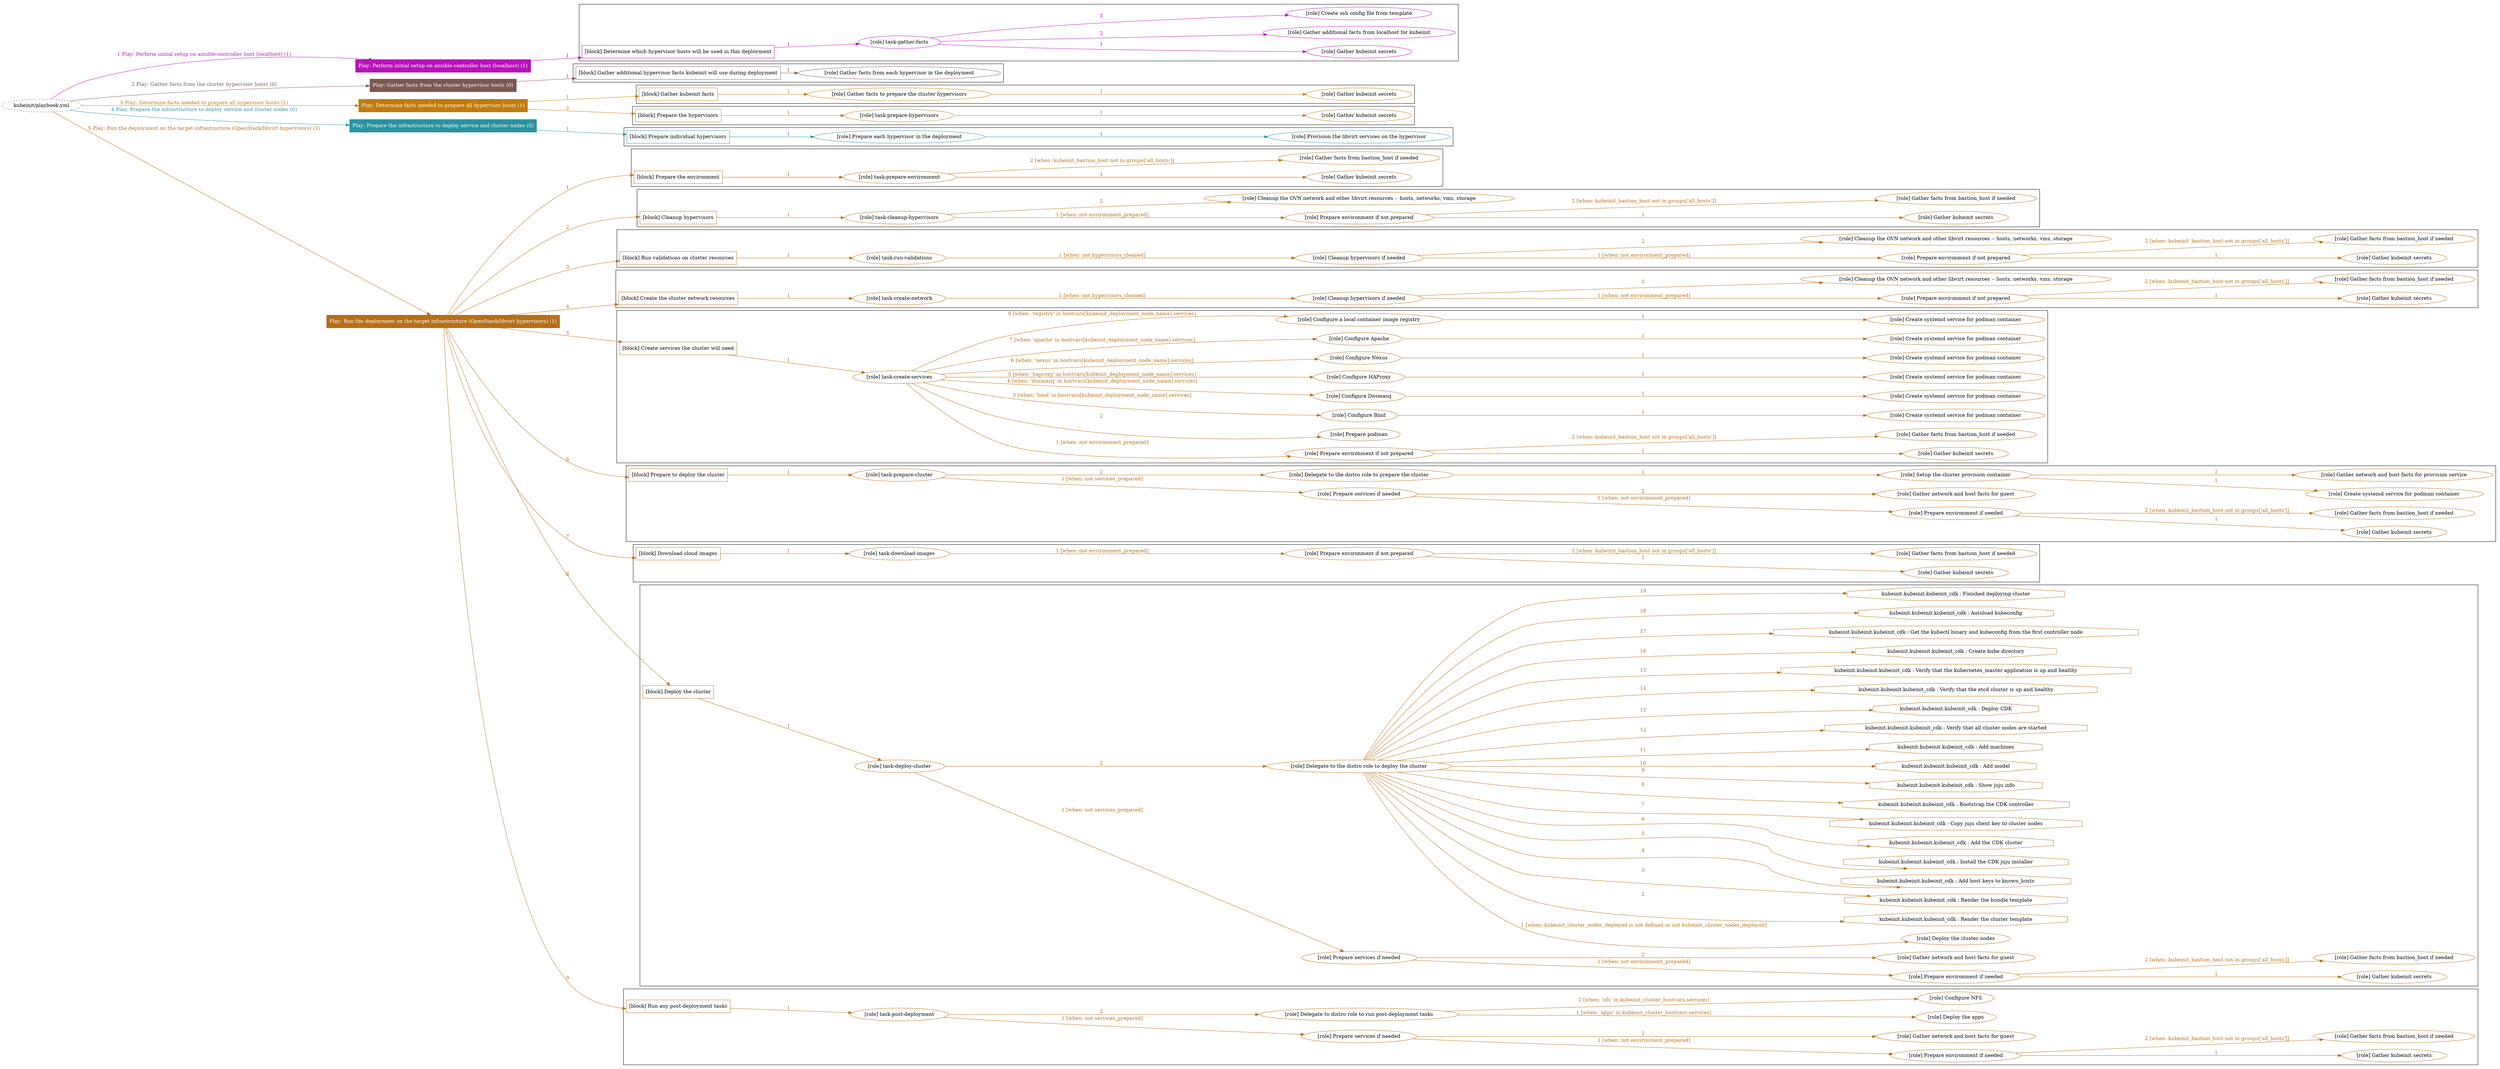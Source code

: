 digraph {
	graph [concentrate=true ordering=in rankdir=LR ratio=fill]
	edge [esep=5 sep=10]
	"kubeinit/playbook.yml" [URL="/home/runner/work/kubeinit/kubeinit/kubeinit/playbook.yml" id=playbook_82af4dc1 style=dotted]
	"kubeinit/playbook.yml" -> play_5fd2c2a5 [label="1 Play: Perform initial setup on ansible-controller host (localhost) (1)" color="#b713b9" fontcolor="#b713b9" id=edge_play_5fd2c2a5 labeltooltip="1 Play: Perform initial setup on ansible-controller host (localhost) (1)" tooltip="1 Play: Perform initial setup on ansible-controller host (localhost) (1)"]
	subgraph "Play: Perform initial setup on ansible-controller host (localhost) (1)" {
		play_5fd2c2a5 [label="Play: Perform initial setup on ansible-controller host (localhost) (1)" URL="/home/runner/work/kubeinit/kubeinit/kubeinit/playbook.yml" color="#b713b9" fontcolor="#ffffff" id=play_5fd2c2a5 shape=box style=filled tooltip=localhost]
		play_5fd2c2a5 -> block_2494f52e [label=1 color="#b713b9" fontcolor="#b713b9" id=edge_block_2494f52e labeltooltip=1 tooltip=1]
		subgraph cluster_block_2494f52e {
			block_2494f52e [label="[block] Determine which hypervisor hosts will be used in this deployment" URL="/home/runner/work/kubeinit/kubeinit/kubeinit/playbook.yml" color="#b713b9" id=block_2494f52e labeltooltip="Determine which hypervisor hosts will be used in this deployment" shape=box tooltip="Determine which hypervisor hosts will be used in this deployment"]
			block_2494f52e -> role_2fbbc7a6 [label="1 " color="#b713b9" fontcolor="#b713b9" id=edge_role_2fbbc7a6 labeltooltip="1 " tooltip="1 "]
			subgraph "task-gather-facts" {
				role_2fbbc7a6 [label="[role] task-gather-facts" URL="/home/runner/work/kubeinit/kubeinit/kubeinit/playbook.yml" color="#b713b9" id=role_2fbbc7a6 tooltip="task-gather-facts"]
				role_2fbbc7a6 -> role_613a91e0 [label="1 " color="#b713b9" fontcolor="#b713b9" id=edge_role_613a91e0 labeltooltip="1 " tooltip="1 "]
				subgraph "Gather kubeinit secrets" {
					role_613a91e0 [label="[role] Gather kubeinit secrets" URL="/home/runner/.ansible/collections/ansible_collections/kubeinit/kubeinit/roles/kubeinit_prepare/tasks/build_hypervisors_group.yml" color="#b713b9" id=role_613a91e0 tooltip="Gather kubeinit secrets"]
				}
				role_2fbbc7a6 -> role_a7c244cc [label="2 " color="#b713b9" fontcolor="#b713b9" id=edge_role_a7c244cc labeltooltip="2 " tooltip="2 "]
				subgraph "Gather additional facts from localhost for kubeinit" {
					role_a7c244cc [label="[role] Gather additional facts from localhost for kubeinit" URL="/home/runner/.ansible/collections/ansible_collections/kubeinit/kubeinit/roles/kubeinit_prepare/tasks/build_hypervisors_group.yml" color="#b713b9" id=role_a7c244cc tooltip="Gather additional facts from localhost for kubeinit"]
				}
				role_2fbbc7a6 -> role_326f0673 [label="3 " color="#b713b9" fontcolor="#b713b9" id=edge_role_326f0673 labeltooltip="3 " tooltip="3 "]
				subgraph "Create ssh config file from template" {
					role_326f0673 [label="[role] Create ssh config file from template" URL="/home/runner/.ansible/collections/ansible_collections/kubeinit/kubeinit/roles/kubeinit_prepare/tasks/build_hypervisors_group.yml" color="#b713b9" id=role_326f0673 tooltip="Create ssh config file from template"]
				}
			}
		}
	}
	"kubeinit/playbook.yml" -> play_e7c897af [label="2 Play: Gather facts from the cluster hypervisor hosts (0)" color="#7c5950" fontcolor="#7c5950" id=edge_play_e7c897af labeltooltip="2 Play: Gather facts from the cluster hypervisor hosts (0)" tooltip="2 Play: Gather facts from the cluster hypervisor hosts (0)"]
	subgraph "Play: Gather facts from the cluster hypervisor hosts (0)" {
		play_e7c897af [label="Play: Gather facts from the cluster hypervisor hosts (0)" URL="/home/runner/work/kubeinit/kubeinit/kubeinit/playbook.yml" color="#7c5950" fontcolor="#ffffff" id=play_e7c897af shape=box style=filled tooltip="Play: Gather facts from the cluster hypervisor hosts (0)"]
		play_e7c897af -> block_c5537d53 [label=1 color="#7c5950" fontcolor="#7c5950" id=edge_block_c5537d53 labeltooltip=1 tooltip=1]
		subgraph cluster_block_c5537d53 {
			block_c5537d53 [label="[block] Gather additional hypervisor facts kubeinit will use during deployment" URL="/home/runner/work/kubeinit/kubeinit/kubeinit/playbook.yml" color="#7c5950" id=block_c5537d53 labeltooltip="Gather additional hypervisor facts kubeinit will use during deployment" shape=box tooltip="Gather additional hypervisor facts kubeinit will use during deployment"]
			block_c5537d53 -> role_d49a8cee [label="1 " color="#7c5950" fontcolor="#7c5950" id=edge_role_d49a8cee labeltooltip="1 " tooltip="1 "]
			subgraph "Gather facts from each hypervisor in the deployment" {
				role_d49a8cee [label="[role] Gather facts from each hypervisor in the deployment" URL="/home/runner/work/kubeinit/kubeinit/kubeinit/playbook.yml" color="#7c5950" id=role_d49a8cee tooltip="Gather facts from each hypervisor in the deployment"]
			}
		}
	}
	"kubeinit/playbook.yml" -> play_e7a52d13 [label="3 Play: Determine facts needed to prepare all hypervisor hosts (1)" color="#c37b09" fontcolor="#c37b09" id=edge_play_e7a52d13 labeltooltip="3 Play: Determine facts needed to prepare all hypervisor hosts (1)" tooltip="3 Play: Determine facts needed to prepare all hypervisor hosts (1)"]
	subgraph "Play: Determine facts needed to prepare all hypervisor hosts (1)" {
		play_e7a52d13 [label="Play: Determine facts needed to prepare all hypervisor hosts (1)" URL="/home/runner/work/kubeinit/kubeinit/kubeinit/playbook.yml" color="#c37b09" fontcolor="#ffffff" id=play_e7a52d13 shape=box style=filled tooltip=localhost]
		play_e7a52d13 -> block_1020d0da [label=1 color="#c37b09" fontcolor="#c37b09" id=edge_block_1020d0da labeltooltip=1 tooltip=1]
		subgraph cluster_block_1020d0da {
			block_1020d0da [label="[block] Gather kubeinit facts" URL="/home/runner/work/kubeinit/kubeinit/kubeinit/playbook.yml" color="#c37b09" id=block_1020d0da labeltooltip="Gather kubeinit facts" shape=box tooltip="Gather kubeinit facts"]
			block_1020d0da -> role_e3f3d44a [label="1 " color="#c37b09" fontcolor="#c37b09" id=edge_role_e3f3d44a labeltooltip="1 " tooltip="1 "]
			subgraph "Gather facts to prepare the cluster hypervisors" {
				role_e3f3d44a [label="[role] Gather facts to prepare the cluster hypervisors" URL="/home/runner/work/kubeinit/kubeinit/kubeinit/playbook.yml" color="#c37b09" id=role_e3f3d44a tooltip="Gather facts to prepare the cluster hypervisors"]
				role_e3f3d44a -> role_e03dded3 [label="1 " color="#c37b09" fontcolor="#c37b09" id=edge_role_e03dded3 labeltooltip="1 " tooltip="1 "]
				subgraph "Gather kubeinit secrets" {
					role_e03dded3 [label="[role] Gather kubeinit secrets" URL="/home/runner/.ansible/collections/ansible_collections/kubeinit/kubeinit/roles/kubeinit_prepare/tasks/gather_kubeinit_facts.yml" color="#c37b09" id=role_e03dded3 tooltip="Gather kubeinit secrets"]
				}
			}
		}
		play_e7a52d13 -> block_29d4a9e8 [label=2 color="#c37b09" fontcolor="#c37b09" id=edge_block_29d4a9e8 labeltooltip=2 tooltip=2]
		subgraph cluster_block_29d4a9e8 {
			block_29d4a9e8 [label="[block] Prepare the hypervisors" URL="/home/runner/work/kubeinit/kubeinit/kubeinit/playbook.yml" color="#c37b09" id=block_29d4a9e8 labeltooltip="Prepare the hypervisors" shape=box tooltip="Prepare the hypervisors"]
			block_29d4a9e8 -> role_f35da25e [label="1 " color="#c37b09" fontcolor="#c37b09" id=edge_role_f35da25e labeltooltip="1 " tooltip="1 "]
			subgraph "task-prepare-hypervisors" {
				role_f35da25e [label="[role] task-prepare-hypervisors" URL="/home/runner/work/kubeinit/kubeinit/kubeinit/playbook.yml" color="#c37b09" id=role_f35da25e tooltip="task-prepare-hypervisors"]
				role_f35da25e -> role_1203eaaa [label="1 " color="#c37b09" fontcolor="#c37b09" id=edge_role_1203eaaa labeltooltip="1 " tooltip="1 "]
				subgraph "Gather kubeinit secrets" {
					role_1203eaaa [label="[role] Gather kubeinit secrets" URL="/home/runner/.ansible/collections/ansible_collections/kubeinit/kubeinit/roles/kubeinit_prepare/tasks/gather_kubeinit_facts.yml" color="#c37b09" id=role_1203eaaa tooltip="Gather kubeinit secrets"]
				}
			}
		}
	}
	"kubeinit/playbook.yml" -> play_61e458af [label="4 Play: Prepare the infrastructure to deploy service and cluster nodes (0)" color="#2c92a0" fontcolor="#2c92a0" id=edge_play_61e458af labeltooltip="4 Play: Prepare the infrastructure to deploy service and cluster nodes (0)" tooltip="4 Play: Prepare the infrastructure to deploy service and cluster nodes (0)"]
	subgraph "Play: Prepare the infrastructure to deploy service and cluster nodes (0)" {
		play_61e458af [label="Play: Prepare the infrastructure to deploy service and cluster nodes (0)" URL="/home/runner/work/kubeinit/kubeinit/kubeinit/playbook.yml" color="#2c92a0" fontcolor="#ffffff" id=play_61e458af shape=box style=filled tooltip="Play: Prepare the infrastructure to deploy service and cluster nodes (0)"]
		play_61e458af -> block_121cb51a [label=1 color="#2c92a0" fontcolor="#2c92a0" id=edge_block_121cb51a labeltooltip=1 tooltip=1]
		subgraph cluster_block_121cb51a {
			block_121cb51a [label="[block] Prepare individual hypervisors" URL="/home/runner/work/kubeinit/kubeinit/kubeinit/playbook.yml" color="#2c92a0" id=block_121cb51a labeltooltip="Prepare individual hypervisors" shape=box tooltip="Prepare individual hypervisors"]
			block_121cb51a -> role_4b6454b2 [label="1 " color="#2c92a0" fontcolor="#2c92a0" id=edge_role_4b6454b2 labeltooltip="1 " tooltip="1 "]
			subgraph "Prepare each hypervisor in the deployment" {
				role_4b6454b2 [label="[role] Prepare each hypervisor in the deployment" URL="/home/runner/work/kubeinit/kubeinit/kubeinit/playbook.yml" color="#2c92a0" id=role_4b6454b2 tooltip="Prepare each hypervisor in the deployment"]
				role_4b6454b2 -> role_b9f9cd0f [label="1 " color="#2c92a0" fontcolor="#2c92a0" id=edge_role_b9f9cd0f labeltooltip="1 " tooltip="1 "]
				subgraph "Provision the libvirt services on the hypervisor" {
					role_b9f9cd0f [label="[role] Provision the libvirt services on the hypervisor" URL="/home/runner/.ansible/collections/ansible_collections/kubeinit/kubeinit/roles/kubeinit_prepare/tasks/prepare_hypervisor.yml" color="#2c92a0" id=role_b9f9cd0f tooltip="Provision the libvirt services on the hypervisor"]
				}
			}
		}
	}
	"kubeinit/playbook.yml" -> play_add0e9ac [label="5 Play: Run the deployment on the target infrastructure (OpenStack/libvirt hypervisors) (1)" color="#b56f17" fontcolor="#b56f17" id=edge_play_add0e9ac labeltooltip="5 Play: Run the deployment on the target infrastructure (OpenStack/libvirt hypervisors) (1)" tooltip="5 Play: Run the deployment on the target infrastructure (OpenStack/libvirt hypervisors) (1)"]
	subgraph "Play: Run the deployment on the target infrastructure (OpenStack/libvirt hypervisors) (1)" {
		play_add0e9ac [label="Play: Run the deployment on the target infrastructure (OpenStack/libvirt hypervisors) (1)" URL="/home/runner/work/kubeinit/kubeinit/kubeinit/playbook.yml" color="#b56f17" fontcolor="#ffffff" id=play_add0e9ac shape=box style=filled tooltip=localhost]
		play_add0e9ac -> block_4bec11e0 [label=1 color="#b56f17" fontcolor="#b56f17" id=edge_block_4bec11e0 labeltooltip=1 tooltip=1]
		subgraph cluster_block_4bec11e0 {
			block_4bec11e0 [label="[block] Prepare the environment" URL="/home/runner/work/kubeinit/kubeinit/kubeinit/playbook.yml" color="#b56f17" id=block_4bec11e0 labeltooltip="Prepare the environment" shape=box tooltip="Prepare the environment"]
			block_4bec11e0 -> role_2f9914b6 [label="1 " color="#b56f17" fontcolor="#b56f17" id=edge_role_2f9914b6 labeltooltip="1 " tooltip="1 "]
			subgraph "task-prepare-environment" {
				role_2f9914b6 [label="[role] task-prepare-environment" URL="/home/runner/work/kubeinit/kubeinit/kubeinit/playbook.yml" color="#b56f17" id=role_2f9914b6 tooltip="task-prepare-environment"]
				role_2f9914b6 -> role_0a1e2d90 [label="1 " color="#b56f17" fontcolor="#b56f17" id=edge_role_0a1e2d90 labeltooltip="1 " tooltip="1 "]
				subgraph "Gather kubeinit secrets" {
					role_0a1e2d90 [label="[role] Gather kubeinit secrets" URL="/home/runner/.ansible/collections/ansible_collections/kubeinit/kubeinit/roles/kubeinit_prepare/tasks/gather_kubeinit_facts.yml" color="#b56f17" id=role_0a1e2d90 tooltip="Gather kubeinit secrets"]
				}
				role_2f9914b6 -> role_4cd4f4c5 [label="2 [when: kubeinit_bastion_host not in groups['all_hosts']]" color="#b56f17" fontcolor="#b56f17" id=edge_role_4cd4f4c5 labeltooltip="2 [when: kubeinit_bastion_host not in groups['all_hosts']]" tooltip="2 [when: kubeinit_bastion_host not in groups['all_hosts']]"]
				subgraph "Gather facts from bastion_host if needed" {
					role_4cd4f4c5 [label="[role] Gather facts from bastion_host if needed" URL="/home/runner/.ansible/collections/ansible_collections/kubeinit/kubeinit/roles/kubeinit_prepare/tasks/main.yml" color="#b56f17" id=role_4cd4f4c5 tooltip="Gather facts from bastion_host if needed"]
				}
			}
		}
		play_add0e9ac -> block_9595a3d9 [label=2 color="#b56f17" fontcolor="#b56f17" id=edge_block_9595a3d9 labeltooltip=2 tooltip=2]
		subgraph cluster_block_9595a3d9 {
			block_9595a3d9 [label="[block] Cleanup hypervisors" URL="/home/runner/work/kubeinit/kubeinit/kubeinit/playbook.yml" color="#b56f17" id=block_9595a3d9 labeltooltip="Cleanup hypervisors" shape=box tooltip="Cleanup hypervisors"]
			block_9595a3d9 -> role_8b7971e4 [label="1 " color="#b56f17" fontcolor="#b56f17" id=edge_role_8b7971e4 labeltooltip="1 " tooltip="1 "]
			subgraph "task-cleanup-hypervisors" {
				role_8b7971e4 [label="[role] task-cleanup-hypervisors" URL="/home/runner/work/kubeinit/kubeinit/kubeinit/playbook.yml" color="#b56f17" id=role_8b7971e4 tooltip="task-cleanup-hypervisors"]
				role_8b7971e4 -> role_fe92ce6d [label="1 [when: not environment_prepared]" color="#b56f17" fontcolor="#b56f17" id=edge_role_fe92ce6d labeltooltip="1 [when: not environment_prepared]" tooltip="1 [when: not environment_prepared]"]
				subgraph "Prepare environment if not prepared" {
					role_fe92ce6d [label="[role] Prepare environment if not prepared" URL="/home/runner/.ansible/collections/ansible_collections/kubeinit/kubeinit/roles/kubeinit_libvirt/tasks/cleanup_hypervisors.yml" color="#b56f17" id=role_fe92ce6d tooltip="Prepare environment if not prepared"]
					role_fe92ce6d -> role_065941b1 [label="1 " color="#b56f17" fontcolor="#b56f17" id=edge_role_065941b1 labeltooltip="1 " tooltip="1 "]
					subgraph "Gather kubeinit secrets" {
						role_065941b1 [label="[role] Gather kubeinit secrets" URL="/home/runner/.ansible/collections/ansible_collections/kubeinit/kubeinit/roles/kubeinit_prepare/tasks/gather_kubeinit_facts.yml" color="#b56f17" id=role_065941b1 tooltip="Gather kubeinit secrets"]
					}
					role_fe92ce6d -> role_425f1d6b [label="2 [when: kubeinit_bastion_host not in groups['all_hosts']]" color="#b56f17" fontcolor="#b56f17" id=edge_role_425f1d6b labeltooltip="2 [when: kubeinit_bastion_host not in groups['all_hosts']]" tooltip="2 [when: kubeinit_bastion_host not in groups['all_hosts']]"]
					subgraph "Gather facts from bastion_host if needed" {
						role_425f1d6b [label="[role] Gather facts from bastion_host if needed" URL="/home/runner/.ansible/collections/ansible_collections/kubeinit/kubeinit/roles/kubeinit_prepare/tasks/main.yml" color="#b56f17" id=role_425f1d6b tooltip="Gather facts from bastion_host if needed"]
					}
				}
				role_8b7971e4 -> role_7711adad [label="2 " color="#b56f17" fontcolor="#b56f17" id=edge_role_7711adad labeltooltip="2 " tooltip="2 "]
				subgraph "Cleanup the OVN network and other libvirt resources -- hosts, networks, vms, storage" {
					role_7711adad [label="[role] Cleanup the OVN network and other libvirt resources -- hosts, networks, vms, storage" URL="/home/runner/.ansible/collections/ansible_collections/kubeinit/kubeinit/roles/kubeinit_libvirt/tasks/cleanup_hypervisors.yml" color="#b56f17" id=role_7711adad tooltip="Cleanup the OVN network and other libvirt resources -- hosts, networks, vms, storage"]
				}
			}
		}
		play_add0e9ac -> block_8e3b71c3 [label=3 color="#b56f17" fontcolor="#b56f17" id=edge_block_8e3b71c3 labeltooltip=3 tooltip=3]
		subgraph cluster_block_8e3b71c3 {
			block_8e3b71c3 [label="[block] Run validations on cluster resources" URL="/home/runner/work/kubeinit/kubeinit/kubeinit/playbook.yml" color="#b56f17" id=block_8e3b71c3 labeltooltip="Run validations on cluster resources" shape=box tooltip="Run validations on cluster resources"]
			block_8e3b71c3 -> role_ec4b4d43 [label="1 " color="#b56f17" fontcolor="#b56f17" id=edge_role_ec4b4d43 labeltooltip="1 " tooltip="1 "]
			subgraph "task-run-validations" {
				role_ec4b4d43 [label="[role] task-run-validations" URL="/home/runner/work/kubeinit/kubeinit/kubeinit/playbook.yml" color="#b56f17" id=role_ec4b4d43 tooltip="task-run-validations"]
				role_ec4b4d43 -> role_51d7c1b0 [label="1 [when: not hypervisors_cleaned]" color="#b56f17" fontcolor="#b56f17" id=edge_role_51d7c1b0 labeltooltip="1 [when: not hypervisors_cleaned]" tooltip="1 [when: not hypervisors_cleaned]"]
				subgraph "Cleanup hypervisors if needed" {
					role_51d7c1b0 [label="[role] Cleanup hypervisors if needed" URL="/home/runner/.ansible/collections/ansible_collections/kubeinit/kubeinit/roles/kubeinit_validations/tasks/main.yml" color="#b56f17" id=role_51d7c1b0 tooltip="Cleanup hypervisors if needed"]
					role_51d7c1b0 -> role_d3ba8208 [label="1 [when: not environment_prepared]" color="#b56f17" fontcolor="#b56f17" id=edge_role_d3ba8208 labeltooltip="1 [when: not environment_prepared]" tooltip="1 [when: not environment_prepared]"]
					subgraph "Prepare environment if not prepared" {
						role_d3ba8208 [label="[role] Prepare environment if not prepared" URL="/home/runner/.ansible/collections/ansible_collections/kubeinit/kubeinit/roles/kubeinit_libvirt/tasks/cleanup_hypervisors.yml" color="#b56f17" id=role_d3ba8208 tooltip="Prepare environment if not prepared"]
						role_d3ba8208 -> role_1dd2ee38 [label="1 " color="#b56f17" fontcolor="#b56f17" id=edge_role_1dd2ee38 labeltooltip="1 " tooltip="1 "]
						subgraph "Gather kubeinit secrets" {
							role_1dd2ee38 [label="[role] Gather kubeinit secrets" URL="/home/runner/.ansible/collections/ansible_collections/kubeinit/kubeinit/roles/kubeinit_prepare/tasks/gather_kubeinit_facts.yml" color="#b56f17" id=role_1dd2ee38 tooltip="Gather kubeinit secrets"]
						}
						role_d3ba8208 -> role_23699987 [label="2 [when: kubeinit_bastion_host not in groups['all_hosts']]" color="#b56f17" fontcolor="#b56f17" id=edge_role_23699987 labeltooltip="2 [when: kubeinit_bastion_host not in groups['all_hosts']]" tooltip="2 [when: kubeinit_bastion_host not in groups['all_hosts']]"]
						subgraph "Gather facts from bastion_host if needed" {
							role_23699987 [label="[role] Gather facts from bastion_host if needed" URL="/home/runner/.ansible/collections/ansible_collections/kubeinit/kubeinit/roles/kubeinit_prepare/tasks/main.yml" color="#b56f17" id=role_23699987 tooltip="Gather facts from bastion_host if needed"]
						}
					}
					role_51d7c1b0 -> role_32fe7ba2 [label="2 " color="#b56f17" fontcolor="#b56f17" id=edge_role_32fe7ba2 labeltooltip="2 " tooltip="2 "]
					subgraph "Cleanup the OVN network and other libvirt resources -- hosts, networks, vms, storage" {
						role_32fe7ba2 [label="[role] Cleanup the OVN network and other libvirt resources -- hosts, networks, vms, storage" URL="/home/runner/.ansible/collections/ansible_collections/kubeinit/kubeinit/roles/kubeinit_libvirt/tasks/cleanup_hypervisors.yml" color="#b56f17" id=role_32fe7ba2 tooltip="Cleanup the OVN network and other libvirt resources -- hosts, networks, vms, storage"]
					}
				}
			}
		}
		play_add0e9ac -> block_0003301b [label=4 color="#b56f17" fontcolor="#b56f17" id=edge_block_0003301b labeltooltip=4 tooltip=4]
		subgraph cluster_block_0003301b {
			block_0003301b [label="[block] Create the cluster network resources" URL="/home/runner/work/kubeinit/kubeinit/kubeinit/playbook.yml" color="#b56f17" id=block_0003301b labeltooltip="Create the cluster network resources" shape=box tooltip="Create the cluster network resources"]
			block_0003301b -> role_e7065026 [label="1 " color="#b56f17" fontcolor="#b56f17" id=edge_role_e7065026 labeltooltip="1 " tooltip="1 "]
			subgraph "task-create-network" {
				role_e7065026 [label="[role] task-create-network" URL="/home/runner/work/kubeinit/kubeinit/kubeinit/playbook.yml" color="#b56f17" id=role_e7065026 tooltip="task-create-network"]
				role_e7065026 -> role_aea128c3 [label="1 [when: not hypervisors_cleaned]" color="#b56f17" fontcolor="#b56f17" id=edge_role_aea128c3 labeltooltip="1 [when: not hypervisors_cleaned]" tooltip="1 [when: not hypervisors_cleaned]"]
				subgraph "Cleanup hypervisors if needed" {
					role_aea128c3 [label="[role] Cleanup hypervisors if needed" URL="/home/runner/.ansible/collections/ansible_collections/kubeinit/kubeinit/roles/kubeinit_libvirt/tasks/create_network.yml" color="#b56f17" id=role_aea128c3 tooltip="Cleanup hypervisors if needed"]
					role_aea128c3 -> role_951a6c65 [label="1 [when: not environment_prepared]" color="#b56f17" fontcolor="#b56f17" id=edge_role_951a6c65 labeltooltip="1 [when: not environment_prepared]" tooltip="1 [when: not environment_prepared]"]
					subgraph "Prepare environment if not prepared" {
						role_951a6c65 [label="[role] Prepare environment if not prepared" URL="/home/runner/.ansible/collections/ansible_collections/kubeinit/kubeinit/roles/kubeinit_libvirt/tasks/cleanup_hypervisors.yml" color="#b56f17" id=role_951a6c65 tooltip="Prepare environment if not prepared"]
						role_951a6c65 -> role_13b84eba [label="1 " color="#b56f17" fontcolor="#b56f17" id=edge_role_13b84eba labeltooltip="1 " tooltip="1 "]
						subgraph "Gather kubeinit secrets" {
							role_13b84eba [label="[role] Gather kubeinit secrets" URL="/home/runner/.ansible/collections/ansible_collections/kubeinit/kubeinit/roles/kubeinit_prepare/tasks/gather_kubeinit_facts.yml" color="#b56f17" id=role_13b84eba tooltip="Gather kubeinit secrets"]
						}
						role_951a6c65 -> role_9d3c9722 [label="2 [when: kubeinit_bastion_host not in groups['all_hosts']]" color="#b56f17" fontcolor="#b56f17" id=edge_role_9d3c9722 labeltooltip="2 [when: kubeinit_bastion_host not in groups['all_hosts']]" tooltip="2 [when: kubeinit_bastion_host not in groups['all_hosts']]"]
						subgraph "Gather facts from bastion_host if needed" {
							role_9d3c9722 [label="[role] Gather facts from bastion_host if needed" URL="/home/runner/.ansible/collections/ansible_collections/kubeinit/kubeinit/roles/kubeinit_prepare/tasks/main.yml" color="#b56f17" id=role_9d3c9722 tooltip="Gather facts from bastion_host if needed"]
						}
					}
					role_aea128c3 -> role_34bc7551 [label="2 " color="#b56f17" fontcolor="#b56f17" id=edge_role_34bc7551 labeltooltip="2 " tooltip="2 "]
					subgraph "Cleanup the OVN network and other libvirt resources -- hosts, networks, vms, storage" {
						role_34bc7551 [label="[role] Cleanup the OVN network and other libvirt resources -- hosts, networks, vms, storage" URL="/home/runner/.ansible/collections/ansible_collections/kubeinit/kubeinit/roles/kubeinit_libvirt/tasks/cleanup_hypervisors.yml" color="#b56f17" id=role_34bc7551 tooltip="Cleanup the OVN network and other libvirt resources -- hosts, networks, vms, storage"]
					}
				}
			}
		}
		play_add0e9ac -> block_b74db408 [label=5 color="#b56f17" fontcolor="#b56f17" id=edge_block_b74db408 labeltooltip=5 tooltip=5]
		subgraph cluster_block_b74db408 {
			block_b74db408 [label="[block] Create services the cluster will need" URL="/home/runner/work/kubeinit/kubeinit/kubeinit/playbook.yml" color="#b56f17" id=block_b74db408 labeltooltip="Create services the cluster will need" shape=box tooltip="Create services the cluster will need"]
			block_b74db408 -> role_ea9ba68c [label="1 " color="#b56f17" fontcolor="#b56f17" id=edge_role_ea9ba68c labeltooltip="1 " tooltip="1 "]
			subgraph "task-create-services" {
				role_ea9ba68c [label="[role] task-create-services" URL="/home/runner/work/kubeinit/kubeinit/kubeinit/playbook.yml" color="#b56f17" id=role_ea9ba68c tooltip="task-create-services"]
				role_ea9ba68c -> role_d01d1b53 [label="1 [when: not environment_prepared]" color="#b56f17" fontcolor="#b56f17" id=edge_role_d01d1b53 labeltooltip="1 [when: not environment_prepared]" tooltip="1 [when: not environment_prepared]"]
				subgraph "Prepare environment if not prepared" {
					role_d01d1b53 [label="[role] Prepare environment if not prepared" URL="/home/runner/.ansible/collections/ansible_collections/kubeinit/kubeinit/roles/kubeinit_services/tasks/main.yml" color="#b56f17" id=role_d01d1b53 tooltip="Prepare environment if not prepared"]
					role_d01d1b53 -> role_420b9f28 [label="1 " color="#b56f17" fontcolor="#b56f17" id=edge_role_420b9f28 labeltooltip="1 " tooltip="1 "]
					subgraph "Gather kubeinit secrets" {
						role_420b9f28 [label="[role] Gather kubeinit secrets" URL="/home/runner/.ansible/collections/ansible_collections/kubeinit/kubeinit/roles/kubeinit_prepare/tasks/gather_kubeinit_facts.yml" color="#b56f17" id=role_420b9f28 tooltip="Gather kubeinit secrets"]
					}
					role_d01d1b53 -> role_3570dc1e [label="2 [when: kubeinit_bastion_host not in groups['all_hosts']]" color="#b56f17" fontcolor="#b56f17" id=edge_role_3570dc1e labeltooltip="2 [when: kubeinit_bastion_host not in groups['all_hosts']]" tooltip="2 [when: kubeinit_bastion_host not in groups['all_hosts']]"]
					subgraph "Gather facts from bastion_host if needed" {
						role_3570dc1e [label="[role] Gather facts from bastion_host if needed" URL="/home/runner/.ansible/collections/ansible_collections/kubeinit/kubeinit/roles/kubeinit_prepare/tasks/main.yml" color="#b56f17" id=role_3570dc1e tooltip="Gather facts from bastion_host if needed"]
					}
				}
				role_ea9ba68c -> role_78695bd1 [label="2 " color="#b56f17" fontcolor="#b56f17" id=edge_role_78695bd1 labeltooltip="2 " tooltip="2 "]
				subgraph "Prepare podman" {
					role_78695bd1 [label="[role] Prepare podman" URL="/home/runner/.ansible/collections/ansible_collections/kubeinit/kubeinit/roles/kubeinit_services/tasks/00_create_service_pod.yml" color="#b56f17" id=role_78695bd1 tooltip="Prepare podman"]
				}
				role_ea9ba68c -> role_b2b0d957 [label="3 [when: 'bind' in hostvars[kubeinit_deployment_node_name].services]" color="#b56f17" fontcolor="#b56f17" id=edge_role_b2b0d957 labeltooltip="3 [when: 'bind' in hostvars[kubeinit_deployment_node_name].services]" tooltip="3 [when: 'bind' in hostvars[kubeinit_deployment_node_name].services]"]
				subgraph "Configure Bind" {
					role_b2b0d957 [label="[role] Configure Bind" URL="/home/runner/.ansible/collections/ansible_collections/kubeinit/kubeinit/roles/kubeinit_services/tasks/start_services_containers.yml" color="#b56f17" id=role_b2b0d957 tooltip="Configure Bind"]
					role_b2b0d957 -> role_bbed9327 [label="1 " color="#b56f17" fontcolor="#b56f17" id=edge_role_bbed9327 labeltooltip="1 " tooltip="1 "]
					subgraph "Create systemd service for podman container" {
						role_bbed9327 [label="[role] Create systemd service for podman container" URL="/home/runner/.ansible/collections/ansible_collections/kubeinit/kubeinit/roles/kubeinit_bind/tasks/main.yml" color="#b56f17" id=role_bbed9327 tooltip="Create systemd service for podman container"]
					}
				}
				role_ea9ba68c -> role_de15dc4f [label="4 [when: 'dnsmasq' in hostvars[kubeinit_deployment_node_name].services]" color="#b56f17" fontcolor="#b56f17" id=edge_role_de15dc4f labeltooltip="4 [when: 'dnsmasq' in hostvars[kubeinit_deployment_node_name].services]" tooltip="4 [when: 'dnsmasq' in hostvars[kubeinit_deployment_node_name].services]"]
				subgraph "Configure Dnsmasq" {
					role_de15dc4f [label="[role] Configure Dnsmasq" URL="/home/runner/.ansible/collections/ansible_collections/kubeinit/kubeinit/roles/kubeinit_services/tasks/start_services_containers.yml" color="#b56f17" id=role_de15dc4f tooltip="Configure Dnsmasq"]
					role_de15dc4f -> role_0ee5d846 [label="1 " color="#b56f17" fontcolor="#b56f17" id=edge_role_0ee5d846 labeltooltip="1 " tooltip="1 "]
					subgraph "Create systemd service for podman container" {
						role_0ee5d846 [label="[role] Create systemd service for podman container" URL="/home/runner/.ansible/collections/ansible_collections/kubeinit/kubeinit/roles/kubeinit_dnsmasq/tasks/main.yml" color="#b56f17" id=role_0ee5d846 tooltip="Create systemd service for podman container"]
					}
				}
				role_ea9ba68c -> role_51c4a4bd [label="5 [when: 'haproxy' in hostvars[kubeinit_deployment_node_name].services]" color="#b56f17" fontcolor="#b56f17" id=edge_role_51c4a4bd labeltooltip="5 [when: 'haproxy' in hostvars[kubeinit_deployment_node_name].services]" tooltip="5 [when: 'haproxy' in hostvars[kubeinit_deployment_node_name].services]"]
				subgraph "Configure HAProxy" {
					role_51c4a4bd [label="[role] Configure HAProxy" URL="/home/runner/.ansible/collections/ansible_collections/kubeinit/kubeinit/roles/kubeinit_services/tasks/start_services_containers.yml" color="#b56f17" id=role_51c4a4bd tooltip="Configure HAProxy"]
					role_51c4a4bd -> role_66970c40 [label="1 " color="#b56f17" fontcolor="#b56f17" id=edge_role_66970c40 labeltooltip="1 " tooltip="1 "]
					subgraph "Create systemd service for podman container" {
						role_66970c40 [label="[role] Create systemd service for podman container" URL="/home/runner/.ansible/collections/ansible_collections/kubeinit/kubeinit/roles/kubeinit_haproxy/tasks/main.yml" color="#b56f17" id=role_66970c40 tooltip="Create systemd service for podman container"]
					}
				}
				role_ea9ba68c -> role_bef1ba16 [label="6 [when: 'nexus' in hostvars[kubeinit_deployment_node_name].services]" color="#b56f17" fontcolor="#b56f17" id=edge_role_bef1ba16 labeltooltip="6 [when: 'nexus' in hostvars[kubeinit_deployment_node_name].services]" tooltip="6 [when: 'nexus' in hostvars[kubeinit_deployment_node_name].services]"]
				subgraph "Configure Nexus" {
					role_bef1ba16 [label="[role] Configure Nexus" URL="/home/runner/.ansible/collections/ansible_collections/kubeinit/kubeinit/roles/kubeinit_services/tasks/start_services_containers.yml" color="#b56f17" id=role_bef1ba16 tooltip="Configure Nexus"]
					role_bef1ba16 -> role_c29b4ba8 [label="1 " color="#b56f17" fontcolor="#b56f17" id=edge_role_c29b4ba8 labeltooltip="1 " tooltip="1 "]
					subgraph "Create systemd service for podman container" {
						role_c29b4ba8 [label="[role] Create systemd service for podman container" URL="/home/runner/.ansible/collections/ansible_collections/kubeinit/kubeinit/roles/kubeinit_nexus/tasks/main.yml" color="#b56f17" id=role_c29b4ba8 tooltip="Create systemd service for podman container"]
					}
				}
				role_ea9ba68c -> role_98852ab5 [label="7 [when: 'apache' in hostvars[kubeinit_deployment_node_name].services]" color="#b56f17" fontcolor="#b56f17" id=edge_role_98852ab5 labeltooltip="7 [when: 'apache' in hostvars[kubeinit_deployment_node_name].services]" tooltip="7 [when: 'apache' in hostvars[kubeinit_deployment_node_name].services]"]
				subgraph "Configure Apache" {
					role_98852ab5 [label="[role] Configure Apache" URL="/home/runner/.ansible/collections/ansible_collections/kubeinit/kubeinit/roles/kubeinit_services/tasks/start_services_containers.yml" color="#b56f17" id=role_98852ab5 tooltip="Configure Apache"]
					role_98852ab5 -> role_81d98386 [label="1 " color="#b56f17" fontcolor="#b56f17" id=edge_role_81d98386 labeltooltip="1 " tooltip="1 "]
					subgraph "Create systemd service for podman container" {
						role_81d98386 [label="[role] Create systemd service for podman container" URL="/home/runner/.ansible/collections/ansible_collections/kubeinit/kubeinit/roles/kubeinit_apache/tasks/main.yml" color="#b56f17" id=role_81d98386 tooltip="Create systemd service for podman container"]
					}
				}
				role_ea9ba68c -> role_bbd08cff [label="8 [when: 'registry' in hostvars[kubeinit_deployment_node_name].services]" color="#b56f17" fontcolor="#b56f17" id=edge_role_bbd08cff labeltooltip="8 [when: 'registry' in hostvars[kubeinit_deployment_node_name].services]" tooltip="8 [when: 'registry' in hostvars[kubeinit_deployment_node_name].services]"]
				subgraph "Configure a local container image registry" {
					role_bbd08cff [label="[role] Configure a local container image registry" URL="/home/runner/.ansible/collections/ansible_collections/kubeinit/kubeinit/roles/kubeinit_services/tasks/start_services_containers.yml" color="#b56f17" id=role_bbd08cff tooltip="Configure a local container image registry"]
					role_bbd08cff -> role_22495890 [label="1 " color="#b56f17" fontcolor="#b56f17" id=edge_role_22495890 labeltooltip="1 " tooltip="1 "]
					subgraph "Create systemd service for podman container" {
						role_22495890 [label="[role] Create systemd service for podman container" URL="/home/runner/.ansible/collections/ansible_collections/kubeinit/kubeinit/roles/kubeinit_registry/tasks/main.yml" color="#b56f17" id=role_22495890 tooltip="Create systemd service for podman container"]
					}
				}
			}
		}
		play_add0e9ac -> block_be7a3cf1 [label=6 color="#b56f17" fontcolor="#b56f17" id=edge_block_be7a3cf1 labeltooltip=6 tooltip=6]
		subgraph cluster_block_be7a3cf1 {
			block_be7a3cf1 [label="[block] Prepare to deploy the cluster" URL="/home/runner/work/kubeinit/kubeinit/kubeinit/playbook.yml" color="#b56f17" id=block_be7a3cf1 labeltooltip="Prepare to deploy the cluster" shape=box tooltip="Prepare to deploy the cluster"]
			block_be7a3cf1 -> role_525d903c [label="1 " color="#b56f17" fontcolor="#b56f17" id=edge_role_525d903c labeltooltip="1 " tooltip="1 "]
			subgraph "task-prepare-cluster" {
				role_525d903c [label="[role] task-prepare-cluster" URL="/home/runner/work/kubeinit/kubeinit/kubeinit/playbook.yml" color="#b56f17" id=role_525d903c tooltip="task-prepare-cluster"]
				role_525d903c -> role_1187fe25 [label="1 [when: not services_prepared]" color="#b56f17" fontcolor="#b56f17" id=edge_role_1187fe25 labeltooltip="1 [when: not services_prepared]" tooltip="1 [when: not services_prepared]"]
				subgraph "Prepare services if needed" {
					role_1187fe25 [label="[role] Prepare services if needed" URL="/home/runner/.ansible/collections/ansible_collections/kubeinit/kubeinit/roles/kubeinit_prepare/tasks/prepare_cluster.yml" color="#b56f17" id=role_1187fe25 tooltip="Prepare services if needed"]
					role_1187fe25 -> role_4c5e7860 [label="1 [when: not environment_prepared]" color="#b56f17" fontcolor="#b56f17" id=edge_role_4c5e7860 labeltooltip="1 [when: not environment_prepared]" tooltip="1 [when: not environment_prepared]"]
					subgraph "Prepare environment if needed" {
						role_4c5e7860 [label="[role] Prepare environment if needed" URL="/home/runner/.ansible/collections/ansible_collections/kubeinit/kubeinit/roles/kubeinit_services/tasks/prepare_services.yml" color="#b56f17" id=role_4c5e7860 tooltip="Prepare environment if needed"]
						role_4c5e7860 -> role_88a7222b [label="1 " color="#b56f17" fontcolor="#b56f17" id=edge_role_88a7222b labeltooltip="1 " tooltip="1 "]
						subgraph "Gather kubeinit secrets" {
							role_88a7222b [label="[role] Gather kubeinit secrets" URL="/home/runner/.ansible/collections/ansible_collections/kubeinit/kubeinit/roles/kubeinit_prepare/tasks/gather_kubeinit_facts.yml" color="#b56f17" id=role_88a7222b tooltip="Gather kubeinit secrets"]
						}
						role_4c5e7860 -> role_bd899e0f [label="2 [when: kubeinit_bastion_host not in groups['all_hosts']]" color="#b56f17" fontcolor="#b56f17" id=edge_role_bd899e0f labeltooltip="2 [when: kubeinit_bastion_host not in groups['all_hosts']]" tooltip="2 [when: kubeinit_bastion_host not in groups['all_hosts']]"]
						subgraph "Gather facts from bastion_host if needed" {
							role_bd899e0f [label="[role] Gather facts from bastion_host if needed" URL="/home/runner/.ansible/collections/ansible_collections/kubeinit/kubeinit/roles/kubeinit_prepare/tasks/main.yml" color="#b56f17" id=role_bd899e0f tooltip="Gather facts from bastion_host if needed"]
						}
					}
					role_1187fe25 -> role_a159cb48 [label="2 " color="#b56f17" fontcolor="#b56f17" id=edge_role_a159cb48 labeltooltip="2 " tooltip="2 "]
					subgraph "Gather network and host facts for guest" {
						role_a159cb48 [label="[role] Gather network and host facts for guest" URL="/home/runner/.ansible/collections/ansible_collections/kubeinit/kubeinit/roles/kubeinit_services/tasks/prepare_services.yml" color="#b56f17" id=role_a159cb48 tooltip="Gather network and host facts for guest"]
					}
				}
				role_525d903c -> role_9883e45b [label="2 " color="#b56f17" fontcolor="#b56f17" id=edge_role_9883e45b labeltooltip="2 " tooltip="2 "]
				subgraph "Delegate to the distro role to prepare the cluster" {
					role_9883e45b [label="[role] Delegate to the distro role to prepare the cluster" URL="/home/runner/.ansible/collections/ansible_collections/kubeinit/kubeinit/roles/kubeinit_prepare/tasks/prepare_cluster.yml" color="#b56f17" id=role_9883e45b tooltip="Delegate to the distro role to prepare the cluster"]
					role_9883e45b -> role_dc912a48 [label="1 " color="#b56f17" fontcolor="#b56f17" id=edge_role_dc912a48 labeltooltip="1 " tooltip="1 "]
					subgraph "Setup the cluster provision container" {
						role_dc912a48 [label="[role] Setup the cluster provision container" URL="/home/runner/.ansible/collections/ansible_collections/kubeinit/kubeinit/roles/kubeinit_cdk/tasks/prepare_cluster.yml" color="#b56f17" id=role_dc912a48 tooltip="Setup the cluster provision container"]
						role_dc912a48 -> role_c3ac56b7 [label="1 " color="#b56f17" fontcolor="#b56f17" id=edge_role_c3ac56b7 labeltooltip="1 " tooltip="1 "]
						subgraph "Create systemd service for podman container" {
							role_c3ac56b7 [label="[role] Create systemd service for podman container" URL="/home/runner/.ansible/collections/ansible_collections/kubeinit/kubeinit/roles/kubeinit_services/tasks/create_provision_container.yml" color="#b56f17" id=role_c3ac56b7 tooltip="Create systemd service for podman container"]
						}
						role_dc912a48 -> role_7cf057a2 [label="2 " color="#b56f17" fontcolor="#b56f17" id=edge_role_7cf057a2 labeltooltip="2 " tooltip="2 "]
						subgraph "Gather network and host facts for provision service" {
							role_7cf057a2 [label="[role] Gather network and host facts for provision service" URL="/home/runner/.ansible/collections/ansible_collections/kubeinit/kubeinit/roles/kubeinit_services/tasks/create_provision_container.yml" color="#b56f17" id=role_7cf057a2 tooltip="Gather network and host facts for provision service"]
						}
					}
				}
			}
		}
		play_add0e9ac -> block_f3734e99 [label=7 color="#b56f17" fontcolor="#b56f17" id=edge_block_f3734e99 labeltooltip=7 tooltip=7]
		subgraph cluster_block_f3734e99 {
			block_f3734e99 [label="[block] Download cloud images" URL="/home/runner/work/kubeinit/kubeinit/kubeinit/playbook.yml" color="#b56f17" id=block_f3734e99 labeltooltip="Download cloud images" shape=box tooltip="Download cloud images"]
			block_f3734e99 -> role_64977708 [label="1 " color="#b56f17" fontcolor="#b56f17" id=edge_role_64977708 labeltooltip="1 " tooltip="1 "]
			subgraph "task-download-images" {
				role_64977708 [label="[role] task-download-images" URL="/home/runner/work/kubeinit/kubeinit/kubeinit/playbook.yml" color="#b56f17" id=role_64977708 tooltip="task-download-images"]
				role_64977708 -> role_d5746340 [label="1 [when: not environment_prepared]" color="#b56f17" fontcolor="#b56f17" id=edge_role_d5746340 labeltooltip="1 [when: not environment_prepared]" tooltip="1 [when: not environment_prepared]"]
				subgraph "Prepare environment if not prepared" {
					role_d5746340 [label="[role] Prepare environment if not prepared" URL="/home/runner/.ansible/collections/ansible_collections/kubeinit/kubeinit/roles/kubeinit_libvirt/tasks/download_cloud_images.yml" color="#b56f17" id=role_d5746340 tooltip="Prepare environment if not prepared"]
					role_d5746340 -> role_f2475285 [label="1 " color="#b56f17" fontcolor="#b56f17" id=edge_role_f2475285 labeltooltip="1 " tooltip="1 "]
					subgraph "Gather kubeinit secrets" {
						role_f2475285 [label="[role] Gather kubeinit secrets" URL="/home/runner/.ansible/collections/ansible_collections/kubeinit/kubeinit/roles/kubeinit_prepare/tasks/gather_kubeinit_facts.yml" color="#b56f17" id=role_f2475285 tooltip="Gather kubeinit secrets"]
					}
					role_d5746340 -> role_333ee0aa [label="2 [when: kubeinit_bastion_host not in groups['all_hosts']]" color="#b56f17" fontcolor="#b56f17" id=edge_role_333ee0aa labeltooltip="2 [when: kubeinit_bastion_host not in groups['all_hosts']]" tooltip="2 [when: kubeinit_bastion_host not in groups['all_hosts']]"]
					subgraph "Gather facts from bastion_host if needed" {
						role_333ee0aa [label="[role] Gather facts from bastion_host if needed" URL="/home/runner/.ansible/collections/ansible_collections/kubeinit/kubeinit/roles/kubeinit_prepare/tasks/main.yml" color="#b56f17" id=role_333ee0aa tooltip="Gather facts from bastion_host if needed"]
					}
				}
			}
		}
		play_add0e9ac -> block_ade0a0a3 [label=8 color="#b56f17" fontcolor="#b56f17" id=edge_block_ade0a0a3 labeltooltip=8 tooltip=8]
		subgraph cluster_block_ade0a0a3 {
			block_ade0a0a3 [label="[block] Deploy the cluster" URL="/home/runner/work/kubeinit/kubeinit/kubeinit/playbook.yml" color="#b56f17" id=block_ade0a0a3 labeltooltip="Deploy the cluster" shape=box tooltip="Deploy the cluster"]
			block_ade0a0a3 -> role_e6f8ecc8 [label="1 " color="#b56f17" fontcolor="#b56f17" id=edge_role_e6f8ecc8 labeltooltip="1 " tooltip="1 "]
			subgraph "task-deploy-cluster" {
				role_e6f8ecc8 [label="[role] task-deploy-cluster" URL="/home/runner/work/kubeinit/kubeinit/kubeinit/playbook.yml" color="#b56f17" id=role_e6f8ecc8 tooltip="task-deploy-cluster"]
				role_e6f8ecc8 -> role_ac28fb2f [label="1 [when: not services_prepared]" color="#b56f17" fontcolor="#b56f17" id=edge_role_ac28fb2f labeltooltip="1 [when: not services_prepared]" tooltip="1 [when: not services_prepared]"]
				subgraph "Prepare services if needed" {
					role_ac28fb2f [label="[role] Prepare services if needed" URL="/home/runner/.ansible/collections/ansible_collections/kubeinit/kubeinit/roles/kubeinit_prepare/tasks/deploy_cluster.yml" color="#b56f17" id=role_ac28fb2f tooltip="Prepare services if needed"]
					role_ac28fb2f -> role_5b2f6600 [label="1 [when: not environment_prepared]" color="#b56f17" fontcolor="#b56f17" id=edge_role_5b2f6600 labeltooltip="1 [when: not environment_prepared]" tooltip="1 [when: not environment_prepared]"]
					subgraph "Prepare environment if needed" {
						role_5b2f6600 [label="[role] Prepare environment if needed" URL="/home/runner/.ansible/collections/ansible_collections/kubeinit/kubeinit/roles/kubeinit_services/tasks/prepare_services.yml" color="#b56f17" id=role_5b2f6600 tooltip="Prepare environment if needed"]
						role_5b2f6600 -> role_ab1c77ef [label="1 " color="#b56f17" fontcolor="#b56f17" id=edge_role_ab1c77ef labeltooltip="1 " tooltip="1 "]
						subgraph "Gather kubeinit secrets" {
							role_ab1c77ef [label="[role] Gather kubeinit secrets" URL="/home/runner/.ansible/collections/ansible_collections/kubeinit/kubeinit/roles/kubeinit_prepare/tasks/gather_kubeinit_facts.yml" color="#b56f17" id=role_ab1c77ef tooltip="Gather kubeinit secrets"]
						}
						role_5b2f6600 -> role_4f773c69 [label="2 [when: kubeinit_bastion_host not in groups['all_hosts']]" color="#b56f17" fontcolor="#b56f17" id=edge_role_4f773c69 labeltooltip="2 [when: kubeinit_bastion_host not in groups['all_hosts']]" tooltip="2 [when: kubeinit_bastion_host not in groups['all_hosts']]"]
						subgraph "Gather facts from bastion_host if needed" {
							role_4f773c69 [label="[role] Gather facts from bastion_host if needed" URL="/home/runner/.ansible/collections/ansible_collections/kubeinit/kubeinit/roles/kubeinit_prepare/tasks/main.yml" color="#b56f17" id=role_4f773c69 tooltip="Gather facts from bastion_host if needed"]
						}
					}
					role_ac28fb2f -> role_8ba30792 [label="2 " color="#b56f17" fontcolor="#b56f17" id=edge_role_8ba30792 labeltooltip="2 " tooltip="2 "]
					subgraph "Gather network and host facts for guest" {
						role_8ba30792 [label="[role] Gather network and host facts for guest" URL="/home/runner/.ansible/collections/ansible_collections/kubeinit/kubeinit/roles/kubeinit_services/tasks/prepare_services.yml" color="#b56f17" id=role_8ba30792 tooltip="Gather network and host facts for guest"]
					}
				}
				role_e6f8ecc8 -> role_48627668 [label="2 " color="#b56f17" fontcolor="#b56f17" id=edge_role_48627668 labeltooltip="2 " tooltip="2 "]
				subgraph "Delegate to the distro role to deploy the cluster" {
					role_48627668 [label="[role] Delegate to the distro role to deploy the cluster" URL="/home/runner/.ansible/collections/ansible_collections/kubeinit/kubeinit/roles/kubeinit_prepare/tasks/deploy_cluster.yml" color="#b56f17" id=role_48627668 tooltip="Delegate to the distro role to deploy the cluster"]
					role_48627668 -> role_9051f8a4 [label="1 [when: kubeinit_cluster_nodes_deployed is not defined or not kubeinit_cluster_nodes_deployed]" color="#b56f17" fontcolor="#b56f17" id=edge_role_9051f8a4 labeltooltip="1 [when: kubeinit_cluster_nodes_deployed is not defined or not kubeinit_cluster_nodes_deployed]" tooltip="1 [when: kubeinit_cluster_nodes_deployed is not defined or not kubeinit_cluster_nodes_deployed]"]
					subgraph "Deploy the cluster nodes" {
						role_9051f8a4 [label="[role] Deploy the cluster nodes" URL="/home/runner/.ansible/collections/ansible_collections/kubeinit/kubeinit/roles/kubeinit_cdk/tasks/main.yml" color="#b56f17" id=role_9051f8a4 tooltip="Deploy the cluster nodes"]
					}
					task_4636f5f3 [label="kubeinit.kubeinit.kubeinit_cdk : Render the cluster template" URL="/home/runner/.ansible/collections/ansible_collections/kubeinit/kubeinit/roles/kubeinit_cdk/tasks/main.yml" color="#b56f17" id=task_4636f5f3 shape=octagon tooltip="kubeinit.kubeinit.kubeinit_cdk : Render the cluster template"]
					role_48627668 -> task_4636f5f3 [label="2 " color="#b56f17" fontcolor="#b56f17" id=edge_task_4636f5f3 labeltooltip="2 " tooltip="2 "]
					task_b6d56c27 [label="kubeinit.kubeinit.kubeinit_cdk : Render the bundle template" URL="/home/runner/.ansible/collections/ansible_collections/kubeinit/kubeinit/roles/kubeinit_cdk/tasks/main.yml" color="#b56f17" id=task_b6d56c27 shape=octagon tooltip="kubeinit.kubeinit.kubeinit_cdk : Render the bundle template"]
					role_48627668 -> task_b6d56c27 [label="3 " color="#b56f17" fontcolor="#b56f17" id=edge_task_b6d56c27 labeltooltip="3 " tooltip="3 "]
					task_3ff68c71 [label="kubeinit.kubeinit.kubeinit_cdk : Add host keys to known_hosts" URL="/home/runner/.ansible/collections/ansible_collections/kubeinit/kubeinit/roles/kubeinit_cdk/tasks/main.yml" color="#b56f17" id=task_3ff68c71 shape=octagon tooltip="kubeinit.kubeinit.kubeinit_cdk : Add host keys to known_hosts"]
					role_48627668 -> task_3ff68c71 [label="4 " color="#b56f17" fontcolor="#b56f17" id=edge_task_3ff68c71 labeltooltip="4 " tooltip="4 "]
					task_bd322123 [label="kubeinit.kubeinit.kubeinit_cdk : Install the CDK juju installer" URL="/home/runner/.ansible/collections/ansible_collections/kubeinit/kubeinit/roles/kubeinit_cdk/tasks/main.yml" color="#b56f17" id=task_bd322123 shape=octagon tooltip="kubeinit.kubeinit.kubeinit_cdk : Install the CDK juju installer"]
					role_48627668 -> task_bd322123 [label="5 " color="#b56f17" fontcolor="#b56f17" id=edge_task_bd322123 labeltooltip="5 " tooltip="5 "]
					task_0abdd616 [label="kubeinit.kubeinit.kubeinit_cdk : Add the CDK cluster" URL="/home/runner/.ansible/collections/ansible_collections/kubeinit/kubeinit/roles/kubeinit_cdk/tasks/main.yml" color="#b56f17" id=task_0abdd616 shape=octagon tooltip="kubeinit.kubeinit.kubeinit_cdk : Add the CDK cluster"]
					role_48627668 -> task_0abdd616 [label="6 " color="#b56f17" fontcolor="#b56f17" id=edge_task_0abdd616 labeltooltip="6 " tooltip="6 "]
					task_c09c73b3 [label="kubeinit.kubeinit.kubeinit_cdk : Copy juju client key to cluster nodes" URL="/home/runner/.ansible/collections/ansible_collections/kubeinit/kubeinit/roles/kubeinit_cdk/tasks/main.yml" color="#b56f17" id=task_c09c73b3 shape=octagon tooltip="kubeinit.kubeinit.kubeinit_cdk : Copy juju client key to cluster nodes"]
					role_48627668 -> task_c09c73b3 [label="7 " color="#b56f17" fontcolor="#b56f17" id=edge_task_c09c73b3 labeltooltip="7 " tooltip="7 "]
					task_40a3c3af [label="kubeinit.kubeinit.kubeinit_cdk : Bootstrap the CDK controller" URL="/home/runner/.ansible/collections/ansible_collections/kubeinit/kubeinit/roles/kubeinit_cdk/tasks/main.yml" color="#b56f17" id=task_40a3c3af shape=octagon tooltip="kubeinit.kubeinit.kubeinit_cdk : Bootstrap the CDK controller"]
					role_48627668 -> task_40a3c3af [label="8 " color="#b56f17" fontcolor="#b56f17" id=edge_task_40a3c3af labeltooltip="8 " tooltip="8 "]
					task_f42451c5 [label="kubeinit.kubeinit.kubeinit_cdk : Show juju info" URL="/home/runner/.ansible/collections/ansible_collections/kubeinit/kubeinit/roles/kubeinit_cdk/tasks/main.yml" color="#b56f17" id=task_f42451c5 shape=octagon tooltip="kubeinit.kubeinit.kubeinit_cdk : Show juju info"]
					role_48627668 -> task_f42451c5 [label="9 " color="#b56f17" fontcolor="#b56f17" id=edge_task_f42451c5 labeltooltip="9 " tooltip="9 "]
					task_76b095df [label="kubeinit.kubeinit.kubeinit_cdk : Add model" URL="/home/runner/.ansible/collections/ansible_collections/kubeinit/kubeinit/roles/kubeinit_cdk/tasks/main.yml" color="#b56f17" id=task_76b095df shape=octagon tooltip="kubeinit.kubeinit.kubeinit_cdk : Add model"]
					role_48627668 -> task_76b095df [label="10 " color="#b56f17" fontcolor="#b56f17" id=edge_task_76b095df labeltooltip="10 " tooltip="10 "]
					task_f3572727 [label="kubeinit.kubeinit.kubeinit_cdk : Add machines" URL="/home/runner/.ansible/collections/ansible_collections/kubeinit/kubeinit/roles/kubeinit_cdk/tasks/main.yml" color="#b56f17" id=task_f3572727 shape=octagon tooltip="kubeinit.kubeinit.kubeinit_cdk : Add machines"]
					role_48627668 -> task_f3572727 [label="11 " color="#b56f17" fontcolor="#b56f17" id=edge_task_f3572727 labeltooltip="11 " tooltip="11 "]
					task_b073f417 [label="kubeinit.kubeinit.kubeinit_cdk : Verify that all cluster nodes are started" URL="/home/runner/.ansible/collections/ansible_collections/kubeinit/kubeinit/roles/kubeinit_cdk/tasks/main.yml" color="#b56f17" id=task_b073f417 shape=octagon tooltip="kubeinit.kubeinit.kubeinit_cdk : Verify that all cluster nodes are started"]
					role_48627668 -> task_b073f417 [label="12 " color="#b56f17" fontcolor="#b56f17" id=edge_task_b073f417 labeltooltip="12 " tooltip="12 "]
					task_4e2aef65 [label="kubeinit.kubeinit.kubeinit_cdk : Deploy CDK" URL="/home/runner/.ansible/collections/ansible_collections/kubeinit/kubeinit/roles/kubeinit_cdk/tasks/main.yml" color="#b56f17" id=task_4e2aef65 shape=octagon tooltip="kubeinit.kubeinit.kubeinit_cdk : Deploy CDK"]
					role_48627668 -> task_4e2aef65 [label="13 " color="#b56f17" fontcolor="#b56f17" id=edge_task_4e2aef65 labeltooltip="13 " tooltip="13 "]
					task_bc5fa495 [label="kubeinit.kubeinit.kubeinit_cdk : Verify that the etcd cluster is up and healthy" URL="/home/runner/.ansible/collections/ansible_collections/kubeinit/kubeinit/roles/kubeinit_cdk/tasks/main.yml" color="#b56f17" id=task_bc5fa495 shape=octagon tooltip="kubeinit.kubeinit.kubeinit_cdk : Verify that the etcd cluster is up and healthy"]
					role_48627668 -> task_bc5fa495 [label="14 " color="#b56f17" fontcolor="#b56f17" id=edge_task_bc5fa495 labeltooltip="14 " tooltip="14 "]
					task_6d212553 [label="kubeinit.kubeinit.kubeinit_cdk : Verify that the kubernetes_master application is up and healthy" URL="/home/runner/.ansible/collections/ansible_collections/kubeinit/kubeinit/roles/kubeinit_cdk/tasks/main.yml" color="#b56f17" id=task_6d212553 shape=octagon tooltip="kubeinit.kubeinit.kubeinit_cdk : Verify that the kubernetes_master application is up and healthy"]
					role_48627668 -> task_6d212553 [label="15 " color="#b56f17" fontcolor="#b56f17" id=edge_task_6d212553 labeltooltip="15 " tooltip="15 "]
					task_76054e8c [label="kubeinit.kubeinit.kubeinit_cdk : Create kube directory" URL="/home/runner/.ansible/collections/ansible_collections/kubeinit/kubeinit/roles/kubeinit_cdk/tasks/main.yml" color="#b56f17" id=task_76054e8c shape=octagon tooltip="kubeinit.kubeinit.kubeinit_cdk : Create kube directory"]
					role_48627668 -> task_76054e8c [label="16 " color="#b56f17" fontcolor="#b56f17" id=edge_task_76054e8c labeltooltip="16 " tooltip="16 "]
					task_c762b45f [label="kubeinit.kubeinit.kubeinit_cdk : Get the kubectl binary and kubeconfig from the first controller node" URL="/home/runner/.ansible/collections/ansible_collections/kubeinit/kubeinit/roles/kubeinit_cdk/tasks/main.yml" color="#b56f17" id=task_c762b45f shape=octagon tooltip="kubeinit.kubeinit.kubeinit_cdk : Get the kubectl binary and kubeconfig from the first controller node"]
					role_48627668 -> task_c762b45f [label="17 " color="#b56f17" fontcolor="#b56f17" id=edge_task_c762b45f labeltooltip="17 " tooltip="17 "]
					task_44dff8f3 [label="kubeinit.kubeinit.kubeinit_cdk : Autoload kubeconfig" URL="/home/runner/.ansible/collections/ansible_collections/kubeinit/kubeinit/roles/kubeinit_cdk/tasks/main.yml" color="#b56f17" id=task_44dff8f3 shape=octagon tooltip="kubeinit.kubeinit.kubeinit_cdk : Autoload kubeconfig"]
					role_48627668 -> task_44dff8f3 [label="18 " color="#b56f17" fontcolor="#b56f17" id=edge_task_44dff8f3 labeltooltip="18 " tooltip="18 "]
					task_68957df2 [label="kubeinit.kubeinit.kubeinit_cdk : Finished deploying cluster" URL="/home/runner/.ansible/collections/ansible_collections/kubeinit/kubeinit/roles/kubeinit_cdk/tasks/main.yml" color="#b56f17" id=task_68957df2 shape=octagon tooltip="kubeinit.kubeinit.kubeinit_cdk : Finished deploying cluster"]
					role_48627668 -> task_68957df2 [label="19 " color="#b56f17" fontcolor="#b56f17" id=edge_task_68957df2 labeltooltip="19 " tooltip="19 "]
				}
			}
		}
		play_add0e9ac -> block_fd05ef8a [label=9 color="#b56f17" fontcolor="#b56f17" id=edge_block_fd05ef8a labeltooltip=9 tooltip=9]
		subgraph cluster_block_fd05ef8a {
			block_fd05ef8a [label="[block] Run any post-deployment tasks" URL="/home/runner/work/kubeinit/kubeinit/kubeinit/playbook.yml" color="#b56f17" id=block_fd05ef8a labeltooltip="Run any post-deployment tasks" shape=box tooltip="Run any post-deployment tasks"]
			block_fd05ef8a -> role_c01f137f [label="1 " color="#b56f17" fontcolor="#b56f17" id=edge_role_c01f137f labeltooltip="1 " tooltip="1 "]
			subgraph "task-post-deployment" {
				role_c01f137f [label="[role] task-post-deployment" URL="/home/runner/work/kubeinit/kubeinit/kubeinit/playbook.yml" color="#b56f17" id=role_c01f137f tooltip="task-post-deployment"]
				role_c01f137f -> role_5c771fe8 [label="1 [when: not services_prepared]" color="#b56f17" fontcolor="#b56f17" id=edge_role_5c771fe8 labeltooltip="1 [when: not services_prepared]" tooltip="1 [when: not services_prepared]"]
				subgraph "Prepare services if needed" {
					role_5c771fe8 [label="[role] Prepare services if needed" URL="/home/runner/.ansible/collections/ansible_collections/kubeinit/kubeinit/roles/kubeinit_prepare/tasks/post_deployment.yml" color="#b56f17" id=role_5c771fe8 tooltip="Prepare services if needed"]
					role_5c771fe8 -> role_45fa034f [label="1 [when: not environment_prepared]" color="#b56f17" fontcolor="#b56f17" id=edge_role_45fa034f labeltooltip="1 [when: not environment_prepared]" tooltip="1 [when: not environment_prepared]"]
					subgraph "Prepare environment if needed" {
						role_45fa034f [label="[role] Prepare environment if needed" URL="/home/runner/.ansible/collections/ansible_collections/kubeinit/kubeinit/roles/kubeinit_services/tasks/prepare_services.yml" color="#b56f17" id=role_45fa034f tooltip="Prepare environment if needed"]
						role_45fa034f -> role_31c47d8b [label="1 " color="#b56f17" fontcolor="#b56f17" id=edge_role_31c47d8b labeltooltip="1 " tooltip="1 "]
						subgraph "Gather kubeinit secrets" {
							role_31c47d8b [label="[role] Gather kubeinit secrets" URL="/home/runner/.ansible/collections/ansible_collections/kubeinit/kubeinit/roles/kubeinit_prepare/tasks/gather_kubeinit_facts.yml" color="#b56f17" id=role_31c47d8b tooltip="Gather kubeinit secrets"]
						}
						role_45fa034f -> role_2d2c1b72 [label="2 [when: kubeinit_bastion_host not in groups['all_hosts']]" color="#b56f17" fontcolor="#b56f17" id=edge_role_2d2c1b72 labeltooltip="2 [when: kubeinit_bastion_host not in groups['all_hosts']]" tooltip="2 [when: kubeinit_bastion_host not in groups['all_hosts']]"]
						subgraph "Gather facts from bastion_host if needed" {
							role_2d2c1b72 [label="[role] Gather facts from bastion_host if needed" URL="/home/runner/.ansible/collections/ansible_collections/kubeinit/kubeinit/roles/kubeinit_prepare/tasks/main.yml" color="#b56f17" id=role_2d2c1b72 tooltip="Gather facts from bastion_host if needed"]
						}
					}
					role_5c771fe8 -> role_d91556e5 [label="2 " color="#b56f17" fontcolor="#b56f17" id=edge_role_d91556e5 labeltooltip="2 " tooltip="2 "]
					subgraph "Gather network and host facts for guest" {
						role_d91556e5 [label="[role] Gather network and host facts for guest" URL="/home/runner/.ansible/collections/ansible_collections/kubeinit/kubeinit/roles/kubeinit_services/tasks/prepare_services.yml" color="#b56f17" id=role_d91556e5 tooltip="Gather network and host facts for guest"]
					}
				}
				role_c01f137f -> role_bdce724b [label="2 " color="#b56f17" fontcolor="#b56f17" id=edge_role_bdce724b labeltooltip="2 " tooltip="2 "]
				subgraph "Delegate to distro role to run post-deployment tasks" {
					role_bdce724b [label="[role] Delegate to distro role to run post-deployment tasks" URL="/home/runner/.ansible/collections/ansible_collections/kubeinit/kubeinit/roles/kubeinit_prepare/tasks/post_deployment.yml" color="#b56f17" id=role_bdce724b tooltip="Delegate to distro role to run post-deployment tasks"]
					role_bdce724b -> role_e7b0c399 [label="1 [when: 'apps' in kubeinit_cluster_hostvars.services]" color="#b56f17" fontcolor="#b56f17" id=edge_role_e7b0c399 labeltooltip="1 [when: 'apps' in kubeinit_cluster_hostvars.services]" tooltip="1 [when: 'apps' in kubeinit_cluster_hostvars.services]"]
					subgraph "Deploy the apps" {
						role_e7b0c399 [label="[role] Deploy the apps" URL="/home/runner/.ansible/collections/ansible_collections/kubeinit/kubeinit/roles/kubeinit_cdk/tasks/post_deployment_tasks.yml" color="#b56f17" id=role_e7b0c399 tooltip="Deploy the apps"]
					}
					role_bdce724b -> role_f05aa4a2 [label="2 [when: 'nfs' in kubeinit_cluster_hostvars.services]" color="#b56f17" fontcolor="#b56f17" id=edge_role_f05aa4a2 labeltooltip="2 [when: 'nfs' in kubeinit_cluster_hostvars.services]" tooltip="2 [when: 'nfs' in kubeinit_cluster_hostvars.services]"]
					subgraph "Configure NFS" {
						role_f05aa4a2 [label="[role] Configure NFS" URL="/home/runner/.ansible/collections/ansible_collections/kubeinit/kubeinit/roles/kubeinit_cdk/tasks/post_deployment_tasks.yml" color="#b56f17" id=role_f05aa4a2 tooltip="Configure NFS"]
					}
				}
			}
		}
	}
}
